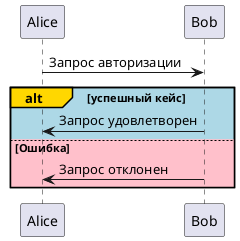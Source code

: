 @startuml
Alice -> Bob: Запрос авторизации 
alt#Gold #LightBlue уcпeшный кeйс
Bob -> Alice: Запрос удовлетворен
else #Pink Ошибка
Bob -> Alice: Запрос отклонен
end
@endum1